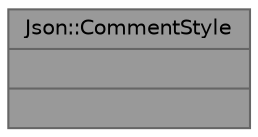digraph "Json::CommentStyle"
{
 // LATEX_PDF_SIZE
  bgcolor="transparent";
  edge [fontname=Helvetica,fontsize=10,labelfontname=Helvetica,labelfontsize=10];
  node [fontname=Helvetica,fontsize=10,shape=box,height=0.2,width=0.4];
  Node1 [shape=record,label="{Json::CommentStyle\n||}",height=0.2,width=0.4,color="gray40", fillcolor="grey60", style="filled", fontcolor="black",tooltip="Scoped enums are not available until C++11."];
}
